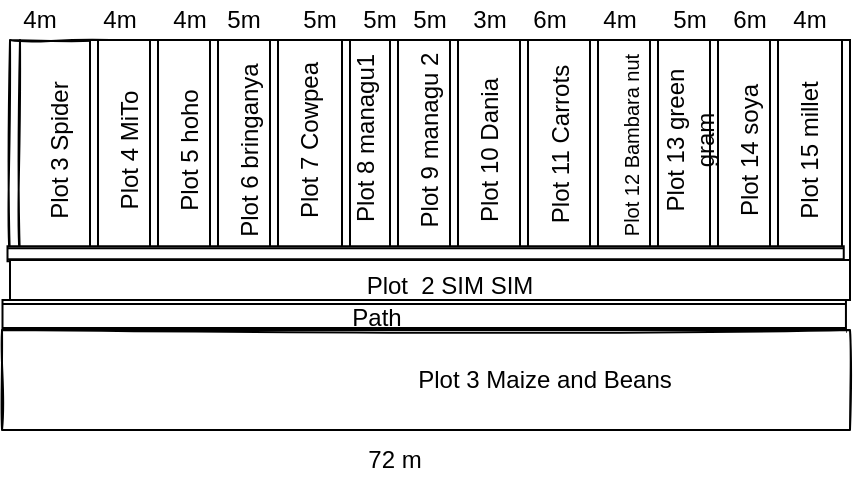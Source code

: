 <mxfile version="14.8.6" type="github">
  <diagram id="30xWkC1ygPRy39HFyyRH" name="Page-1">
    <mxGraphModel dx="782" dy="436" grid="0" gridSize="10" guides="0" tooltips="1" connect="1" arrows="1" fold="1" page="1" pageScale="1" pageWidth="850" pageHeight="1100" math="0" shadow="0">
      <root>
        <mxCell id="0" />
        <mxCell id="1" parent="0" />
        <mxCell id="zWN-aV_KUH45fdRNiJmX-1" value="" style="shape=process;whiteSpace=wrap;html=1;backgroundOutline=1;rotation=-180;shadow=0;sketch=1;fillStyle=solid;fillColor=#FFFFFF;" vertex="1" parent="1">
          <mxGeometry x="150" y="40" width="50" height="110" as="geometry" />
        </mxCell>
        <mxCell id="zWN-aV_KUH45fdRNiJmX-2" value="" style="shape=process;whiteSpace=wrap;html=1;backgroundOutline=1;rotation=-180;" vertex="1" parent="1">
          <mxGeometry x="190" y="40" width="40" height="110" as="geometry" />
        </mxCell>
        <mxCell id="zWN-aV_KUH45fdRNiJmX-3" value="" style="shape=process;whiteSpace=wrap;html=1;backgroundOutline=1;rotation=-180;" vertex="1" parent="1">
          <mxGeometry x="220" y="40" width="40" height="110" as="geometry" />
        </mxCell>
        <mxCell id="zWN-aV_KUH45fdRNiJmX-4" value="" style="shape=process;whiteSpace=wrap;html=1;backgroundOutline=1;rotation=-180;" vertex="1" parent="1">
          <mxGeometry x="310" y="40" width="40" height="110" as="geometry" />
        </mxCell>
        <mxCell id="zWN-aV_KUH45fdRNiJmX-5" value="" style="shape=process;whiteSpace=wrap;html=1;backgroundOutline=1;rotation=-180;" vertex="1" parent="1">
          <mxGeometry x="250" y="40" width="40" height="110" as="geometry" />
        </mxCell>
        <mxCell id="zWN-aV_KUH45fdRNiJmX-6" value="" style="shape=process;whiteSpace=wrap;html=1;backgroundOutline=1;rotation=-180;" vertex="1" parent="1">
          <mxGeometry x="280" y="40" width="40" height="110" as="geometry" />
        </mxCell>
        <mxCell id="zWN-aV_KUH45fdRNiJmX-7" value="" style="shape=process;whiteSpace=wrap;html=1;backgroundOutline=1;rotation=-180;" vertex="1" parent="1">
          <mxGeometry x="340" y="40" width="40" height="110" as="geometry" />
        </mxCell>
        <mxCell id="zWN-aV_KUH45fdRNiJmX-8" value="" style="shape=process;whiteSpace=wrap;html=1;backgroundOutline=1;rotation=-180;" vertex="1" parent="1">
          <mxGeometry x="370" y="40" width="40" height="110" as="geometry" />
        </mxCell>
        <mxCell id="zWN-aV_KUH45fdRNiJmX-9" value="" style="shape=process;whiteSpace=wrap;html=1;backgroundOutline=1;rotation=-180;" vertex="1" parent="1">
          <mxGeometry x="405" y="40" width="40" height="110" as="geometry" />
        </mxCell>
        <mxCell id="zWN-aV_KUH45fdRNiJmX-10" value="" style="shape=process;whiteSpace=wrap;html=1;backgroundOutline=1;rotation=-180;" vertex="1" parent="1">
          <mxGeometry x="440" y="40" width="40" height="110" as="geometry" />
        </mxCell>
        <mxCell id="zWN-aV_KUH45fdRNiJmX-11" value="" style="shape=process;whiteSpace=wrap;html=1;backgroundOutline=1;rotation=-180;" vertex="1" parent="1">
          <mxGeometry x="470" y="40" width="40" height="110" as="geometry" />
        </mxCell>
        <mxCell id="zWN-aV_KUH45fdRNiJmX-12" value="" style="shape=process;whiteSpace=wrap;html=1;backgroundOutline=1;rotation=-180;" vertex="1" parent="1">
          <mxGeometry x="500" y="40" width="40" height="110" as="geometry" />
        </mxCell>
        <mxCell id="zWN-aV_KUH45fdRNiJmX-13" value="" style="shape=process;whiteSpace=wrap;html=1;backgroundOutline=1;rotation=-180;" vertex="1" parent="1">
          <mxGeometry x="530" y="40" width="40" height="110" as="geometry" />
        </mxCell>
        <mxCell id="zWN-aV_KUH45fdRNiJmX-14" value="" style="shape=process;whiteSpace=wrap;html=1;backgroundOutline=1;rotation=-90;" vertex="1" parent="1">
          <mxGeometry x="354.06" y="-62.18" width="7.5" height="418.12" as="geometry" />
        </mxCell>
        <mxCell id="zWN-aV_KUH45fdRNiJmX-15" value="" style="rounded=0;whiteSpace=wrap;html=1;" vertex="1" parent="1">
          <mxGeometry x="150" y="150" width="420" height="20" as="geometry" />
        </mxCell>
        <mxCell id="zWN-aV_KUH45fdRNiJmX-16" value="" style="shape=process;whiteSpace=wrap;html=1;backgroundOutline=1;rotation=90;" vertex="1" parent="1">
          <mxGeometry x="349.14" y="-32.89" width="15.94" height="421.72" as="geometry" />
        </mxCell>
        <mxCell id="zWN-aV_KUH45fdRNiJmX-17" value="" style="rounded=0;whiteSpace=wrap;html=1;shadow=0;sketch=1;fillColor=#FFFFFF;" vertex="1" parent="1">
          <mxGeometry x="146.01" y="185" width="423.99" height="50" as="geometry" />
        </mxCell>
        <mxCell id="zWN-aV_KUH45fdRNiJmX-22" value="Plot 3 Maize and Beans" style="text;html=1;strokeColor=none;fillColor=none;align=center;verticalAlign=middle;whiteSpace=wrap;rounded=0;shadow=0;sketch=1;" vertex="1" parent="1">
          <mxGeometry x="325" y="200" width="185" height="20" as="geometry" />
        </mxCell>
        <mxCell id="zWN-aV_KUH45fdRNiJmX-23" value="Plot 3 Spider" style="text;html=1;strokeColor=none;fillColor=none;align=center;verticalAlign=middle;whiteSpace=wrap;rounded=0;shadow=0;sketch=1;rotation=-90;" vertex="1" parent="1">
          <mxGeometry x="135" y="85" width="80" height="20" as="geometry" />
        </mxCell>
        <mxCell id="zWN-aV_KUH45fdRNiJmX-24" value="Plot 4 MiTo" style="text;html=1;strokeColor=none;fillColor=none;align=center;verticalAlign=middle;whiteSpace=wrap;rounded=0;shadow=0;sketch=1;rotation=-90;" vertex="1" parent="1">
          <mxGeometry x="170" y="85" width="80" height="20" as="geometry" />
        </mxCell>
        <mxCell id="zWN-aV_KUH45fdRNiJmX-25" value="Plot 5 hoho" style="text;html=1;strokeColor=none;fillColor=none;align=center;verticalAlign=middle;whiteSpace=wrap;rounded=0;shadow=0;sketch=1;rotation=-90;" vertex="1" parent="1">
          <mxGeometry x="200" y="85" width="80" height="20" as="geometry" />
        </mxCell>
        <mxCell id="zWN-aV_KUH45fdRNiJmX-26" value="Plot 6 bringanya" style="text;html=1;strokeColor=none;fillColor=none;align=center;verticalAlign=middle;whiteSpace=wrap;rounded=0;shadow=0;sketch=1;rotation=-90;" vertex="1" parent="1">
          <mxGeometry x="225" y="85" width="90" height="20" as="geometry" />
        </mxCell>
        <mxCell id="zWN-aV_KUH45fdRNiJmX-27" value="Plot 7 Cowpea" style="text;html=1;strokeColor=none;fillColor=none;align=center;verticalAlign=middle;whiteSpace=wrap;rounded=0;shadow=0;sketch=1;rotation=-90;" vertex="1" parent="1">
          <mxGeometry x="255" y="80" width="90" height="20" as="geometry" />
        </mxCell>
        <mxCell id="zWN-aV_KUH45fdRNiJmX-28" value="Plot 8 managu1" style="text;html=1;strokeColor=none;fillColor=none;align=center;verticalAlign=middle;whiteSpace=wrap;rounded=0;shadow=0;sketch=1;rotation=-90;" vertex="1" parent="1">
          <mxGeometry x="281.95" y="78.98" width="92.03" height="20" as="geometry" />
        </mxCell>
        <mxCell id="zWN-aV_KUH45fdRNiJmX-29" value="Plot 9 managu 2" style="text;html=1;strokeColor=none;fillColor=none;align=center;verticalAlign=middle;whiteSpace=wrap;rounded=0;shadow=0;sketch=1;rotation=-90;" vertex="1" parent="1">
          <mxGeometry x="315" y="80" width="90" height="20" as="geometry" />
        </mxCell>
        <mxCell id="zWN-aV_KUH45fdRNiJmX-30" value="Plot 10 Dania" style="text;html=1;strokeColor=none;fillColor=none;align=center;verticalAlign=middle;whiteSpace=wrap;rounded=0;shadow=0;sketch=1;rotation=-90;" vertex="1" parent="1">
          <mxGeometry x="350" y="85" width="80" height="20" as="geometry" />
        </mxCell>
        <mxCell id="zWN-aV_KUH45fdRNiJmX-31" value="Plot 11 Carrots" style="text;html=1;strokeColor=none;fillColor=none;align=center;verticalAlign=middle;whiteSpace=wrap;rounded=0;shadow=0;sketch=1;rotation=-90;" vertex="1" parent="1">
          <mxGeometry x="382.5" y="82.5" width="85" height="20" as="geometry" />
        </mxCell>
        <mxCell id="zWN-aV_KUH45fdRNiJmX-32" value="&lt;font style=&quot;font-size: 10px&quot;&gt;Plot 12 Bambara nut&lt;/font&gt;" style="text;html=1;strokeColor=none;fillColor=none;align=center;verticalAlign=middle;whiteSpace=wrap;rounded=0;shadow=0;sketch=1;rotation=-90;" vertex="1" parent="1">
          <mxGeometry x="410" y="82.5" width="100" height="20" as="geometry" />
        </mxCell>
        <mxCell id="zWN-aV_KUH45fdRNiJmX-33" value="Plot 13 green gram" style="text;html=1;strokeColor=none;fillColor=none;align=center;verticalAlign=middle;whiteSpace=wrap;rounded=0;shadow=0;sketch=1;rotation=-90;" vertex="1" parent="1">
          <mxGeometry x="445" y="80" width="90" height="20" as="geometry" />
        </mxCell>
        <mxCell id="zWN-aV_KUH45fdRNiJmX-34" value="Plot 14 soya" style="text;html=1;strokeColor=none;fillColor=none;align=center;verticalAlign=middle;whiteSpace=wrap;rounded=0;shadow=0;sketch=1;rotation=-90;" vertex="1" parent="1">
          <mxGeometry x="480" y="85" width="80" height="20" as="geometry" />
        </mxCell>
        <mxCell id="zWN-aV_KUH45fdRNiJmX-35" value="Plot 15 millet" style="text;html=1;strokeColor=none;fillColor=none;align=center;verticalAlign=middle;whiteSpace=wrap;rounded=0;shadow=0;sketch=1;rotation=-90;" vertex="1" parent="1">
          <mxGeometry x="510" y="85" width="80" height="20" as="geometry" />
        </mxCell>
        <mxCell id="zWN-aV_KUH45fdRNiJmX-36" value="Plot&amp;nbsp; 2 SIM SIM" style="text;html=1;strokeColor=none;fillColor=none;align=center;verticalAlign=middle;whiteSpace=wrap;rounded=0;shadow=0;sketch=1;" vertex="1" parent="1">
          <mxGeometry x="300" y="155" width="140" height="15" as="geometry" />
        </mxCell>
        <mxCell id="zWN-aV_KUH45fdRNiJmX-37" value="72 m" style="text;html=1;strokeColor=none;fillColor=none;align=center;verticalAlign=middle;whiteSpace=wrap;rounded=0;shadow=0;sketch=1;" vertex="1" parent="1">
          <mxGeometry x="250" y="240" width="185" height="20" as="geometry" />
        </mxCell>
        <mxCell id="zWN-aV_KUH45fdRNiJmX-38" value="4m" style="text;html=1;strokeColor=none;fillColor=none;align=center;verticalAlign=middle;whiteSpace=wrap;rounded=0;shadow=0;sketch=1;" vertex="1" parent="1">
          <mxGeometry x="150" y="20" width="30" height="20" as="geometry" />
        </mxCell>
        <mxCell id="zWN-aV_KUH45fdRNiJmX-39" value="4m" style="text;html=1;strokeColor=none;fillColor=none;align=center;verticalAlign=middle;whiteSpace=wrap;rounded=0;shadow=0;sketch=1;" vertex="1" parent="1">
          <mxGeometry x="225" y="20" width="30" height="20" as="geometry" />
        </mxCell>
        <mxCell id="zWN-aV_KUH45fdRNiJmX-40" value="4m" style="text;html=1;strokeColor=none;fillColor=none;align=center;verticalAlign=middle;whiteSpace=wrap;rounded=0;shadow=0;sketch=1;" vertex="1" parent="1">
          <mxGeometry x="190" y="20" width="30" height="20" as="geometry" />
        </mxCell>
        <mxCell id="zWN-aV_KUH45fdRNiJmX-43" value="5m" style="text;html=1;strokeColor=none;fillColor=none;align=center;verticalAlign=middle;whiteSpace=wrap;rounded=0;shadow=0;sketch=1;" vertex="1" parent="1">
          <mxGeometry x="251.95" y="20" width="30" height="20" as="geometry" />
        </mxCell>
        <mxCell id="zWN-aV_KUH45fdRNiJmX-44" value="5m" style="text;html=1;strokeColor=none;fillColor=none;align=center;verticalAlign=middle;whiteSpace=wrap;rounded=0;shadow=0;sketch=1;" vertex="1" parent="1">
          <mxGeometry x="290" y="20" width="30" height="20" as="geometry" />
        </mxCell>
        <mxCell id="zWN-aV_KUH45fdRNiJmX-45" value="5m" style="text;html=1;strokeColor=none;fillColor=none;align=center;verticalAlign=middle;whiteSpace=wrap;rounded=0;shadow=0;sketch=1;" vertex="1" parent="1">
          <mxGeometry x="320" y="20" width="30" height="20" as="geometry" />
        </mxCell>
        <mxCell id="zWN-aV_KUH45fdRNiJmX-46" value="5m" style="text;html=1;strokeColor=none;fillColor=none;align=center;verticalAlign=middle;whiteSpace=wrap;rounded=0;shadow=0;sketch=1;" vertex="1" parent="1">
          <mxGeometry x="345.01" y="20" width="30" height="20" as="geometry" />
        </mxCell>
        <mxCell id="zWN-aV_KUH45fdRNiJmX-47" value="3m" style="text;html=1;strokeColor=none;fillColor=none;align=center;verticalAlign=middle;whiteSpace=wrap;rounded=0;shadow=0;sketch=1;" vertex="1" parent="1">
          <mxGeometry x="375.01" y="20" width="30" height="20" as="geometry" />
        </mxCell>
        <mxCell id="zWN-aV_KUH45fdRNiJmX-48" value="6m" style="text;html=1;strokeColor=none;fillColor=none;align=center;verticalAlign=middle;whiteSpace=wrap;rounded=0;shadow=0;sketch=1;" vertex="1" parent="1">
          <mxGeometry x="405.01" y="20" width="30" height="20" as="geometry" />
        </mxCell>
        <mxCell id="zWN-aV_KUH45fdRNiJmX-49" value="4m" style="text;html=1;strokeColor=none;fillColor=none;align=center;verticalAlign=middle;whiteSpace=wrap;rounded=0;shadow=0;sketch=1;" vertex="1" parent="1">
          <mxGeometry x="440" y="20" width="30" height="20" as="geometry" />
        </mxCell>
        <mxCell id="zWN-aV_KUH45fdRNiJmX-50" value="5m" style="text;html=1;strokeColor=none;fillColor=none;align=center;verticalAlign=middle;whiteSpace=wrap;rounded=0;shadow=0;sketch=1;" vertex="1" parent="1">
          <mxGeometry x="475" y="20" width="30" height="20" as="geometry" />
        </mxCell>
        <mxCell id="zWN-aV_KUH45fdRNiJmX-51" value="6m" style="text;html=1;strokeColor=none;fillColor=none;align=center;verticalAlign=middle;whiteSpace=wrap;rounded=0;shadow=0;sketch=1;" vertex="1" parent="1">
          <mxGeometry x="505" y="20" width="30" height="20" as="geometry" />
        </mxCell>
        <mxCell id="zWN-aV_KUH45fdRNiJmX-52" value="4m" style="text;html=1;strokeColor=none;fillColor=none;align=center;verticalAlign=middle;whiteSpace=wrap;rounded=0;shadow=0;sketch=1;" vertex="1" parent="1">
          <mxGeometry x="535" y="20" width="30" height="20" as="geometry" />
        </mxCell>
        <mxCell id="zWN-aV_KUH45fdRNiJmX-53" value="Path" style="text;html=1;strokeColor=none;fillColor=none;align=center;verticalAlign=middle;whiteSpace=wrap;rounded=0;shadow=0;sketch=1;" vertex="1" parent="1">
          <mxGeometry x="273" y="169" width="121" height="20" as="geometry" />
        </mxCell>
      </root>
    </mxGraphModel>
  </diagram>
</mxfile>
